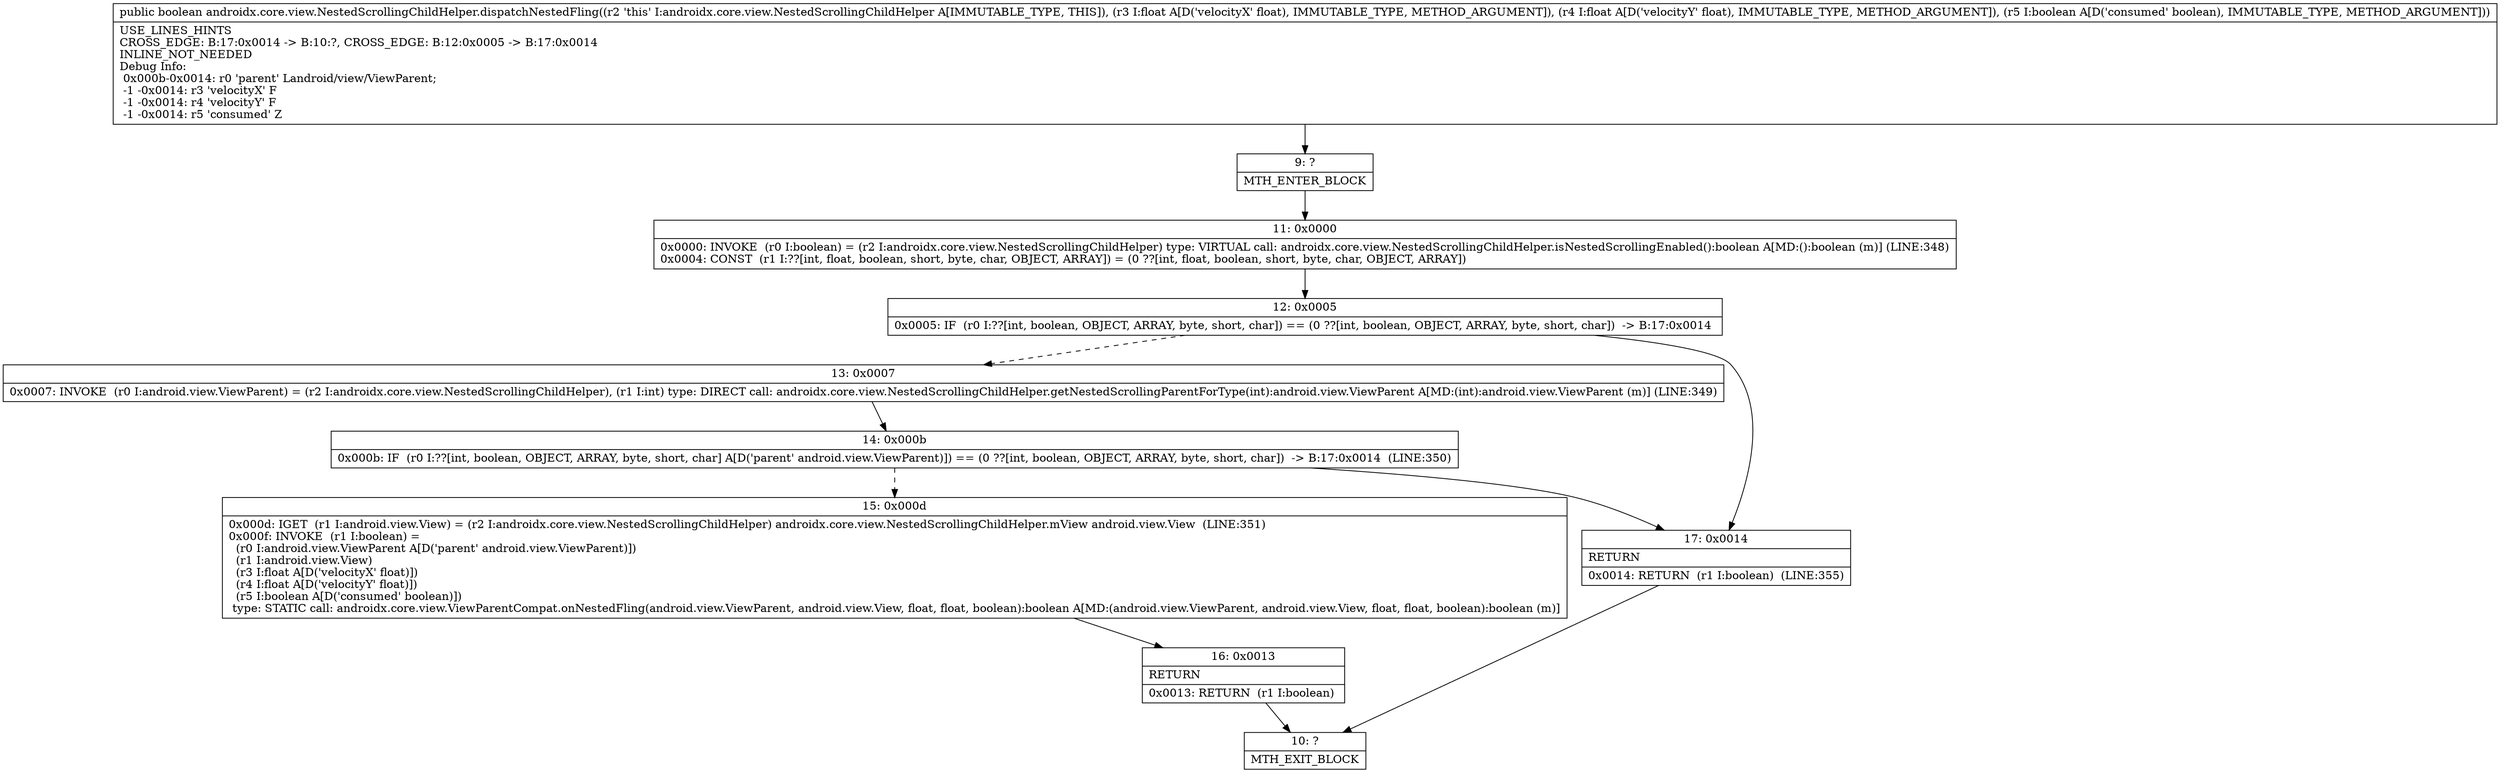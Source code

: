 digraph "CFG forandroidx.core.view.NestedScrollingChildHelper.dispatchNestedFling(FFZ)Z" {
Node_9 [shape=record,label="{9\:\ ?|MTH_ENTER_BLOCK\l}"];
Node_11 [shape=record,label="{11\:\ 0x0000|0x0000: INVOKE  (r0 I:boolean) = (r2 I:androidx.core.view.NestedScrollingChildHelper) type: VIRTUAL call: androidx.core.view.NestedScrollingChildHelper.isNestedScrollingEnabled():boolean A[MD:():boolean (m)] (LINE:348)\l0x0004: CONST  (r1 I:??[int, float, boolean, short, byte, char, OBJECT, ARRAY]) = (0 ??[int, float, boolean, short, byte, char, OBJECT, ARRAY]) \l}"];
Node_12 [shape=record,label="{12\:\ 0x0005|0x0005: IF  (r0 I:??[int, boolean, OBJECT, ARRAY, byte, short, char]) == (0 ??[int, boolean, OBJECT, ARRAY, byte, short, char])  \-\> B:17:0x0014 \l}"];
Node_13 [shape=record,label="{13\:\ 0x0007|0x0007: INVOKE  (r0 I:android.view.ViewParent) = (r2 I:androidx.core.view.NestedScrollingChildHelper), (r1 I:int) type: DIRECT call: androidx.core.view.NestedScrollingChildHelper.getNestedScrollingParentForType(int):android.view.ViewParent A[MD:(int):android.view.ViewParent (m)] (LINE:349)\l}"];
Node_14 [shape=record,label="{14\:\ 0x000b|0x000b: IF  (r0 I:??[int, boolean, OBJECT, ARRAY, byte, short, char] A[D('parent' android.view.ViewParent)]) == (0 ??[int, boolean, OBJECT, ARRAY, byte, short, char])  \-\> B:17:0x0014  (LINE:350)\l}"];
Node_15 [shape=record,label="{15\:\ 0x000d|0x000d: IGET  (r1 I:android.view.View) = (r2 I:androidx.core.view.NestedScrollingChildHelper) androidx.core.view.NestedScrollingChildHelper.mView android.view.View  (LINE:351)\l0x000f: INVOKE  (r1 I:boolean) = \l  (r0 I:android.view.ViewParent A[D('parent' android.view.ViewParent)])\l  (r1 I:android.view.View)\l  (r3 I:float A[D('velocityX' float)])\l  (r4 I:float A[D('velocityY' float)])\l  (r5 I:boolean A[D('consumed' boolean)])\l type: STATIC call: androidx.core.view.ViewParentCompat.onNestedFling(android.view.ViewParent, android.view.View, float, float, boolean):boolean A[MD:(android.view.ViewParent, android.view.View, float, float, boolean):boolean (m)]\l}"];
Node_16 [shape=record,label="{16\:\ 0x0013|RETURN\l|0x0013: RETURN  (r1 I:boolean) \l}"];
Node_10 [shape=record,label="{10\:\ ?|MTH_EXIT_BLOCK\l}"];
Node_17 [shape=record,label="{17\:\ 0x0014|RETURN\l|0x0014: RETURN  (r1 I:boolean)  (LINE:355)\l}"];
MethodNode[shape=record,label="{public boolean androidx.core.view.NestedScrollingChildHelper.dispatchNestedFling((r2 'this' I:androidx.core.view.NestedScrollingChildHelper A[IMMUTABLE_TYPE, THIS]), (r3 I:float A[D('velocityX' float), IMMUTABLE_TYPE, METHOD_ARGUMENT]), (r4 I:float A[D('velocityY' float), IMMUTABLE_TYPE, METHOD_ARGUMENT]), (r5 I:boolean A[D('consumed' boolean), IMMUTABLE_TYPE, METHOD_ARGUMENT]))  | USE_LINES_HINTS\lCROSS_EDGE: B:17:0x0014 \-\> B:10:?, CROSS_EDGE: B:12:0x0005 \-\> B:17:0x0014\lINLINE_NOT_NEEDED\lDebug Info:\l  0x000b\-0x0014: r0 'parent' Landroid\/view\/ViewParent;\l  \-1 \-0x0014: r3 'velocityX' F\l  \-1 \-0x0014: r4 'velocityY' F\l  \-1 \-0x0014: r5 'consumed' Z\l}"];
MethodNode -> Node_9;Node_9 -> Node_11;
Node_11 -> Node_12;
Node_12 -> Node_13[style=dashed];
Node_12 -> Node_17;
Node_13 -> Node_14;
Node_14 -> Node_15[style=dashed];
Node_14 -> Node_17;
Node_15 -> Node_16;
Node_16 -> Node_10;
Node_17 -> Node_10;
}

